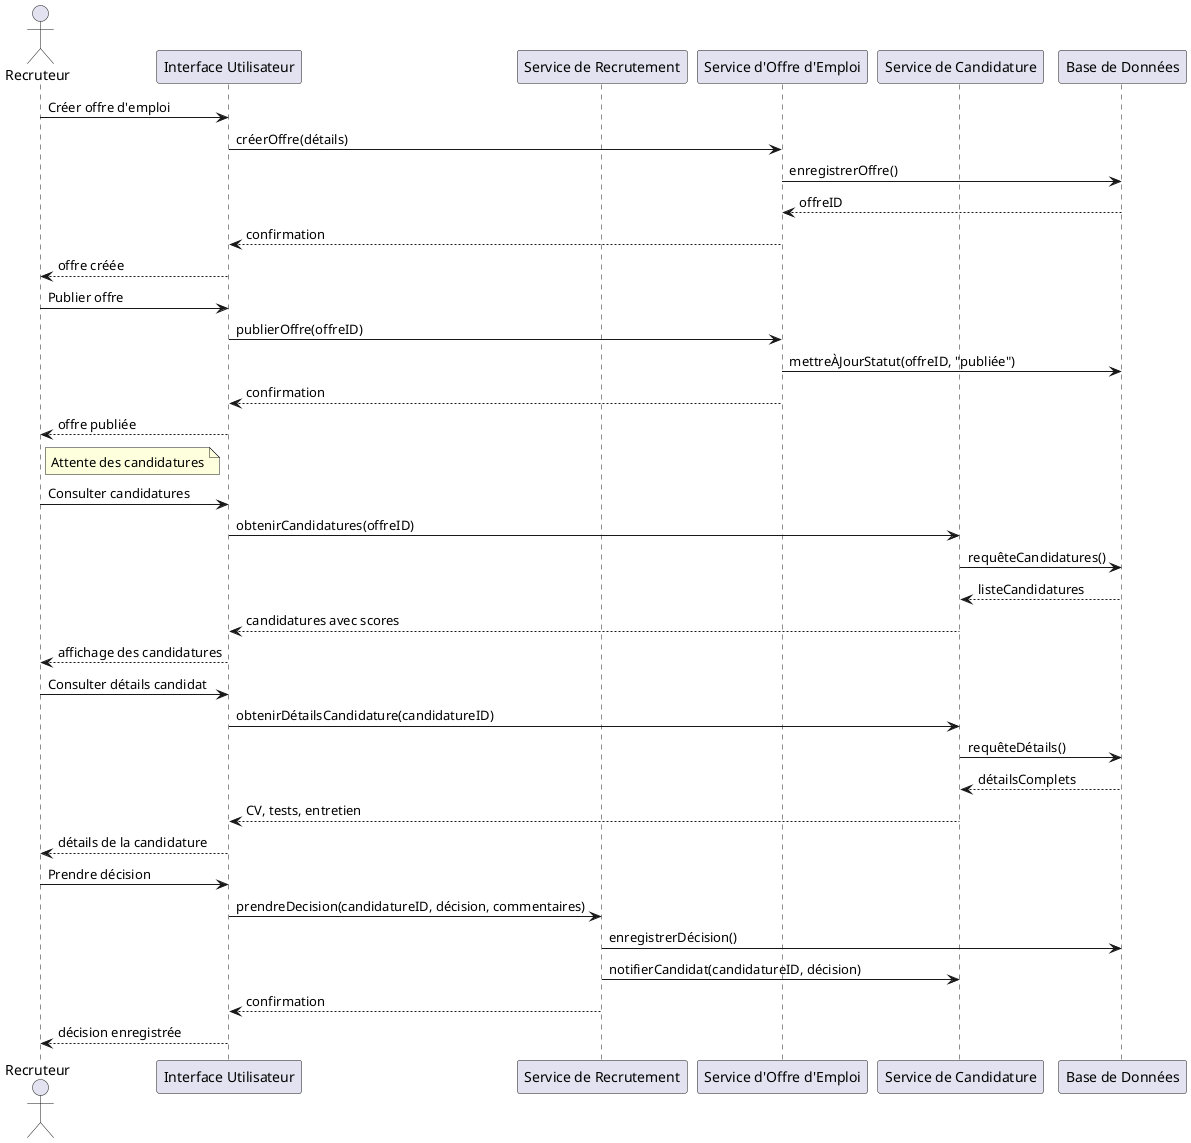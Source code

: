 @startuml
actor Recruteur
participant "Interface Utilisateur" as UI
participant "Service de Recrutement" as RecrutService
participant "Service d'Offre d'Emploi" as OffreService
participant "Service de Candidature" as CandidatService
participant "Base de Données" as DB

Recruteur -> UI: Créer offre d'emploi
UI -> OffreService: créerOffre(détails)
OffreService -> DB: enregistrerOffre()
DB --> OffreService: offreID
OffreService --> UI: confirmation
UI --> Recruteur: offre créée

Recruteur -> UI: Publier offre
UI -> OffreService: publierOffre(offreID)
OffreService -> DB: mettreÀJourStatut(offreID, "publiée")
OffreService --> UI: confirmation
UI --> Recruteur: offre publiée

note right of Recruteur: Attente des candidatures

Recruteur -> UI: Consulter candidatures
UI -> CandidatService: obtenirCandidatures(offreID)
CandidatService -> DB: requêteCandidatures()
DB --> CandidatService: listeCandidatures
CandidatService --> UI: candidatures avec scores
UI --> Recruteur: affichage des candidatures

Recruteur -> UI: Consulter détails candidat
UI -> CandidatService: obtenirDétailsCandidature(candidatureID)
CandidatService -> DB: requêteDétails()
DB --> CandidatService: détailsComplets
CandidatService --> UI: CV, tests, entretien
UI --> Recruteur: détails de la candidature

Recruteur -> UI: Prendre décision
UI -> RecrutService: prendreDecision(candidatureID, décision, commentaires)
RecrutService -> DB: enregistrerDécision()
RecrutService -> CandidatService: notifierCandidat(candidatureID, décision)
RecrutService --> UI: confirmation
UI --> Recruteur: décision enregistrée
@enduml